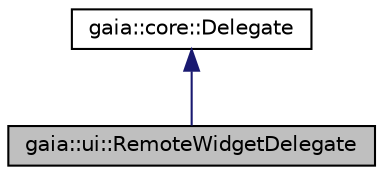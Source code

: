 digraph G
{
  edge [fontname="Helvetica",fontsize="10",labelfontname="Helvetica",labelfontsize="10"];
  node [fontname="Helvetica",fontsize="10",shape=record];
  Node1 [label="gaia::ui::RemoteWidgetDelegate",height=0.2,width=0.4,color="black", fillcolor="grey75", style="filled" fontcolor="black"];
  Node2 -> Node1 [dir=back,color="midnightblue",fontsize="10",style="solid",fontname="Helvetica"];
  Node2 [label="gaia::core::Delegate",height=0.2,width=0.4,color="black", fillcolor="white", style="filled",URL="$d4/d71/classgaia_1_1core_1_1_delegate.html",tooltip="The Delegate is for creating an extenal thread, in a process differs from a Page process, to process the long-term task."];
}
